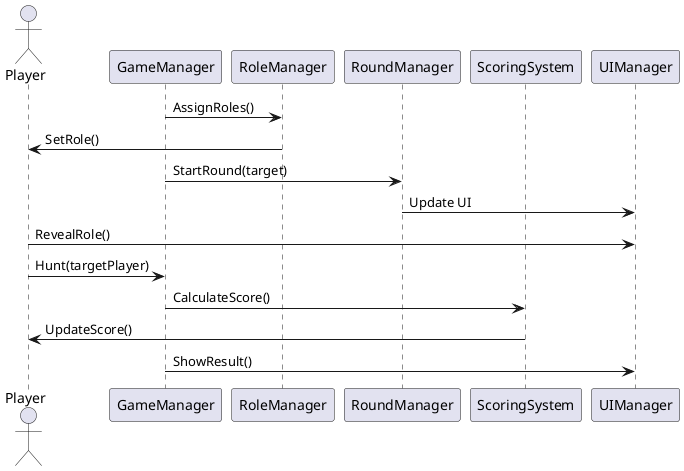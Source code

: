@startuml
actor Player
participant GameManager
participant RoleManager
participant RoundManager
participant ScoringSystem
participant UIManager

GameManager -> RoleManager : AssignRoles()
RoleManager -> Player : SetRole()

GameManager -> RoundManager : StartRound(target)
RoundManager -> UIManager : Update UI

Player -> UIManager : RevealRole()
Player -> GameManager : Hunt(targetPlayer)
GameManager -> ScoringSystem : CalculateScore()
ScoringSystem -> Player : UpdateScore()
GameManager -> UIManager : ShowResult()

@enduml
